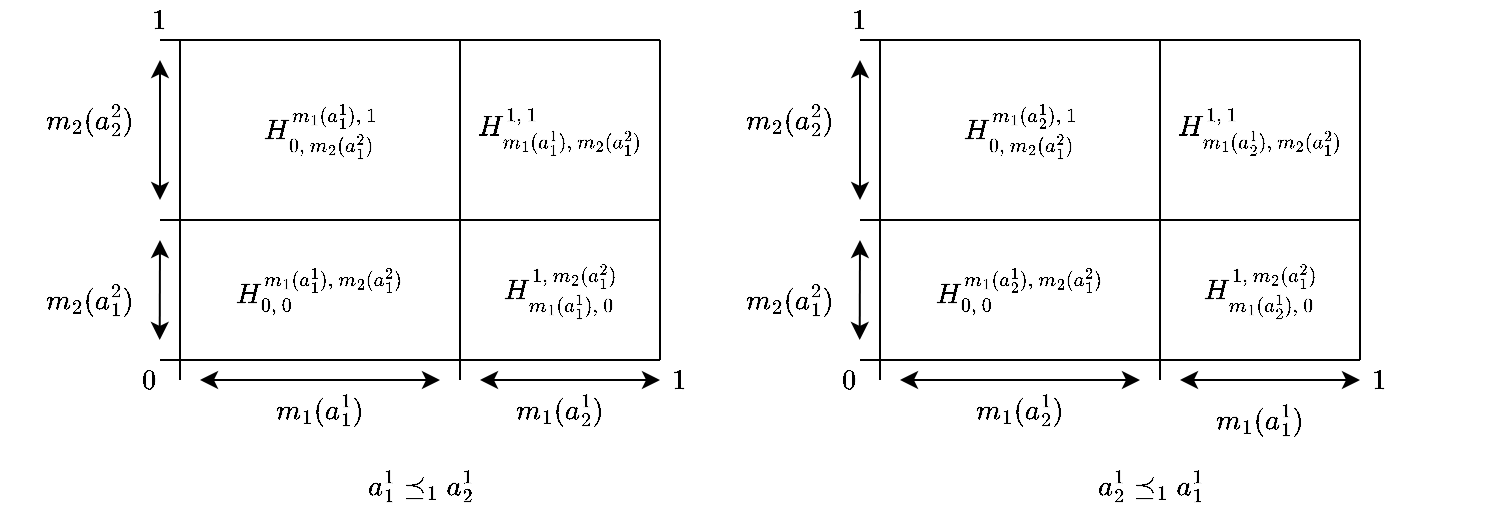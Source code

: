 <mxfile version="24.4.9" type="device">
  <diagram name="Page-1" id="rJA6HgP62_8TyK0lWPbF">
    <mxGraphModel dx="988" dy="542" grid="1" gridSize="10" guides="1" tooltips="1" connect="1" arrows="1" fold="1" page="1" pageScale="1" pageWidth="827" pageHeight="1169" math="1" shadow="0">
      <root>
        <mxCell id="0" />
        <mxCell id="1" parent="0" />
        <mxCell id="2U1mGM0lgGCfURZB-hvH-1" value="" style="endArrow=none;html=1;rounded=0;exitX=1;exitY=1;exitDx=0;exitDy=0;" edge="1" parent="1">
          <mxGeometry width="50" height="50" relative="1" as="geometry">
            <mxPoint x="230" y="400" as="sourcePoint" />
            <mxPoint x="480" y="400" as="targetPoint" />
          </mxGeometry>
        </mxCell>
        <mxCell id="2U1mGM0lgGCfURZB-hvH-2" value="" style="endArrow=none;html=1;rounded=0;" edge="1" parent="1">
          <mxGeometry width="50" height="50" relative="1" as="geometry">
            <mxPoint x="230" y="560" as="sourcePoint" />
            <mxPoint x="480" y="560" as="targetPoint" />
          </mxGeometry>
        </mxCell>
        <mxCell id="2U1mGM0lgGCfURZB-hvH-3" value="" style="endArrow=none;html=1;rounded=0;" edge="1" parent="1">
          <mxGeometry width="50" height="50" relative="1" as="geometry">
            <mxPoint x="240" y="400" as="sourcePoint" />
            <mxPoint x="240" y="570" as="targetPoint" />
          </mxGeometry>
        </mxCell>
        <mxCell id="2U1mGM0lgGCfURZB-hvH-4" value="" style="endArrow=none;html=1;rounded=0;" edge="1" parent="1">
          <mxGeometry width="50" height="50" relative="1" as="geometry">
            <mxPoint x="480" y="400" as="sourcePoint" />
            <mxPoint x="480" y="560" as="targetPoint" />
          </mxGeometry>
        </mxCell>
        <mxCell id="2U1mGM0lgGCfURZB-hvH-5" value="" style="endArrow=none;html=1;rounded=0;" edge="1" parent="1">
          <mxGeometry width="50" height="50" relative="1" as="geometry">
            <mxPoint x="380" y="400" as="sourcePoint" />
            <mxPoint x="380" y="570" as="targetPoint" />
          </mxGeometry>
        </mxCell>
        <mxCell id="2U1mGM0lgGCfURZB-hvH-7" value="" style="endArrow=none;html=1;rounded=0;" edge="1" parent="1">
          <mxGeometry width="50" height="50" relative="1" as="geometry">
            <mxPoint x="230" y="490" as="sourcePoint" />
            <mxPoint x="480" y="490" as="targetPoint" />
          </mxGeometry>
        </mxCell>
        <mxCell id="2U1mGM0lgGCfURZB-hvH-9" value="$$H^{1,~1}_{m_1(a_1^1), ~m_2(a_1^2)}$$" style="text;html=1;align=center;verticalAlign=middle;whiteSpace=wrap;rounded=0;" vertex="1" parent="1">
          <mxGeometry x="390" y="430" width="80" height="30" as="geometry" />
        </mxCell>
        <mxCell id="2U1mGM0lgGCfURZB-hvH-10" value="$$H^{m_1(a_1^1),~ 1}_{0,~m_2(a_1^2)}$$" style="text;html=1;align=center;verticalAlign=middle;whiteSpace=wrap;rounded=0;" vertex="1" parent="1">
          <mxGeometry x="270" y="430" width="80" height="30" as="geometry" />
        </mxCell>
        <mxCell id="2U1mGM0lgGCfURZB-hvH-11" value="$$H^{1,~m_2(a_1^2)}_{m_1(a_1^1),~0}$$" style="text;html=1;align=center;verticalAlign=middle;whiteSpace=wrap;rounded=0;" vertex="1" parent="1">
          <mxGeometry x="390" y="510" width="80" height="30" as="geometry" />
        </mxCell>
        <mxCell id="2U1mGM0lgGCfURZB-hvH-12" value="$$H^{m_1(a_1^1),~m_2(a_1^2)}_{0,~0}$$" style="text;html=1;align=center;verticalAlign=middle;whiteSpace=wrap;rounded=0;" vertex="1" parent="1">
          <mxGeometry x="270" y="510" width="80" height="30" as="geometry" />
        </mxCell>
        <mxCell id="2U1mGM0lgGCfURZB-hvH-17" value="&lt;div&gt;$$1$$&lt;/div&gt;" style="text;html=1;align=center;verticalAlign=middle;whiteSpace=wrap;rounded=0;" vertex="1" parent="1">
          <mxGeometry x="470" y="560" width="40" height="20" as="geometry" />
        </mxCell>
        <mxCell id="2U1mGM0lgGCfURZB-hvH-19" value="&lt;div&gt;$$0$$&lt;/div&gt;" style="text;html=1;align=center;verticalAlign=middle;whiteSpace=wrap;rounded=0;" vertex="1" parent="1">
          <mxGeometry x="210" y="560" width="30" height="20" as="geometry" />
        </mxCell>
        <mxCell id="2U1mGM0lgGCfURZB-hvH-20" value="&lt;div&gt;$$1$$&lt;/div&gt;" style="text;html=1;align=center;verticalAlign=middle;whiteSpace=wrap;rounded=0;" vertex="1" parent="1">
          <mxGeometry x="210" y="380" width="40" height="20" as="geometry" />
        </mxCell>
        <mxCell id="2U1mGM0lgGCfURZB-hvH-21" value="" style="endArrow=classic;startArrow=classic;html=1;rounded=0;" edge="1" parent="1">
          <mxGeometry width="50" height="50" relative="1" as="geometry">
            <mxPoint x="250" y="570" as="sourcePoint" />
            <mxPoint x="370" y="570" as="targetPoint" />
          </mxGeometry>
        </mxCell>
        <mxCell id="2U1mGM0lgGCfURZB-hvH-22" value="&lt;div&gt;$$m_1(a_1^1)$$&lt;/div&gt;" style="text;html=1;align=center;verticalAlign=middle;whiteSpace=wrap;rounded=0;" vertex="1" parent="1">
          <mxGeometry x="295" y="575" width="30" height="20" as="geometry" />
        </mxCell>
        <mxCell id="2U1mGM0lgGCfURZB-hvH-23" value="" style="endArrow=classic;startArrow=classic;html=1;rounded=0;" edge="1" parent="1">
          <mxGeometry width="50" height="50" relative="1" as="geometry">
            <mxPoint x="390" y="570" as="sourcePoint" />
            <mxPoint x="480" y="570" as="targetPoint" />
          </mxGeometry>
        </mxCell>
        <mxCell id="2U1mGM0lgGCfURZB-hvH-24" value="&lt;div&gt;$$m_1(a_2^1)$$&lt;/div&gt;" style="text;html=1;align=center;verticalAlign=middle;whiteSpace=wrap;rounded=0;" vertex="1" parent="1">
          <mxGeometry x="415" y="575" width="30" height="20" as="geometry" />
        </mxCell>
        <mxCell id="2U1mGM0lgGCfURZB-hvH-25" value="" style="endArrow=classic;startArrow=classic;html=1;rounded=0;" edge="1" parent="1">
          <mxGeometry width="50" height="50" relative="1" as="geometry">
            <mxPoint x="230" y="410" as="sourcePoint" />
            <mxPoint x="230" y="480" as="targetPoint" />
          </mxGeometry>
        </mxCell>
        <mxCell id="2U1mGM0lgGCfURZB-hvH-26" value="&lt;div&gt;$$m_2(a_2^2)$$&lt;/div&gt;" style="text;html=1;align=center;verticalAlign=middle;whiteSpace=wrap;rounded=0;" vertex="1" parent="1">
          <mxGeometry x="180" y="430" width="30" height="20" as="geometry" />
        </mxCell>
        <mxCell id="2U1mGM0lgGCfURZB-hvH-27" value="" style="endArrow=classic;startArrow=classic;html=1;rounded=0;" edge="1" parent="1">
          <mxGeometry width="50" height="50" relative="1" as="geometry">
            <mxPoint x="230" y="500" as="sourcePoint" />
            <mxPoint x="229.86" y="550" as="targetPoint" />
          </mxGeometry>
        </mxCell>
        <mxCell id="2U1mGM0lgGCfURZB-hvH-28" value="&lt;div&gt;$$m_2(a_1^2)$$&lt;/div&gt;" style="text;html=1;align=center;verticalAlign=middle;whiteSpace=wrap;rounded=0;" vertex="1" parent="1">
          <mxGeometry x="180" y="520" width="30" height="20" as="geometry" />
        </mxCell>
        <mxCell id="2U1mGM0lgGCfURZB-hvH-29" value="" style="endArrow=none;html=1;rounded=0;exitX=1;exitY=1;exitDx=0;exitDy=0;" edge="1" parent="1">
          <mxGeometry width="50" height="50" relative="1" as="geometry">
            <mxPoint x="580" y="400" as="sourcePoint" />
            <mxPoint x="830" y="400" as="targetPoint" />
          </mxGeometry>
        </mxCell>
        <mxCell id="2U1mGM0lgGCfURZB-hvH-30" value="" style="endArrow=none;html=1;rounded=0;" edge="1" parent="1">
          <mxGeometry width="50" height="50" relative="1" as="geometry">
            <mxPoint x="580" y="560" as="sourcePoint" />
            <mxPoint x="830" y="560" as="targetPoint" />
          </mxGeometry>
        </mxCell>
        <mxCell id="2U1mGM0lgGCfURZB-hvH-31" value="" style="endArrow=none;html=1;rounded=0;" edge="1" parent="1">
          <mxGeometry width="50" height="50" relative="1" as="geometry">
            <mxPoint x="590" y="400" as="sourcePoint" />
            <mxPoint x="590" y="570" as="targetPoint" />
          </mxGeometry>
        </mxCell>
        <mxCell id="2U1mGM0lgGCfURZB-hvH-32" value="" style="endArrow=none;html=1;rounded=0;" edge="1" parent="1">
          <mxGeometry width="50" height="50" relative="1" as="geometry">
            <mxPoint x="830" y="400" as="sourcePoint" />
            <mxPoint x="830" y="560" as="targetPoint" />
          </mxGeometry>
        </mxCell>
        <mxCell id="2U1mGM0lgGCfURZB-hvH-33" value="" style="endArrow=none;html=1;rounded=0;" edge="1" parent="1">
          <mxGeometry width="50" height="50" relative="1" as="geometry">
            <mxPoint x="730" y="400" as="sourcePoint" />
            <mxPoint x="730" y="570" as="targetPoint" />
          </mxGeometry>
        </mxCell>
        <mxCell id="2U1mGM0lgGCfURZB-hvH-34" value="" style="endArrow=none;html=1;rounded=0;" edge="1" parent="1">
          <mxGeometry width="50" height="50" relative="1" as="geometry">
            <mxPoint x="580" y="490" as="sourcePoint" />
            <mxPoint x="830" y="490" as="targetPoint" />
          </mxGeometry>
        </mxCell>
        <mxCell id="2U1mGM0lgGCfURZB-hvH-35" value="$$H^{1,~1}_{m_1(a_2^1), ~m_2(a_1^2)}$$" style="text;html=1;align=center;verticalAlign=middle;whiteSpace=wrap;rounded=0;" vertex="1" parent="1">
          <mxGeometry x="740" y="430" width="80" height="30" as="geometry" />
        </mxCell>
        <mxCell id="2U1mGM0lgGCfURZB-hvH-36" value="$$H^{m_1(a_2^1),~ 1}_{0,~m_2(a_1^2)}$$" style="text;html=1;align=center;verticalAlign=middle;whiteSpace=wrap;rounded=0;" vertex="1" parent="1">
          <mxGeometry x="620" y="430" width="80" height="30" as="geometry" />
        </mxCell>
        <mxCell id="2U1mGM0lgGCfURZB-hvH-37" value="$$H^{1,~m_2(a_1^2)}_{m_1(a_2^1),~0}$$" style="text;html=1;align=center;verticalAlign=middle;whiteSpace=wrap;rounded=0;" vertex="1" parent="1">
          <mxGeometry x="740" y="510" width="80" height="30" as="geometry" />
        </mxCell>
        <mxCell id="2U1mGM0lgGCfURZB-hvH-38" value="$$H^{m_1(a_2^1),~m_2(a_1^2)}_{0,~0}$$" style="text;html=1;align=center;verticalAlign=middle;whiteSpace=wrap;rounded=0;" vertex="1" parent="1">
          <mxGeometry x="620" y="510" width="80" height="30" as="geometry" />
        </mxCell>
        <mxCell id="2U1mGM0lgGCfURZB-hvH-39" value="&lt;div&gt;$$1$$&lt;/div&gt;" style="text;html=1;align=center;verticalAlign=middle;whiteSpace=wrap;rounded=0;" vertex="1" parent="1">
          <mxGeometry x="820" y="560" width="40" height="20" as="geometry" />
        </mxCell>
        <mxCell id="2U1mGM0lgGCfURZB-hvH-40" value="&lt;div&gt;$$0$$&lt;/div&gt;" style="text;html=1;align=center;verticalAlign=middle;whiteSpace=wrap;rounded=0;" vertex="1" parent="1">
          <mxGeometry x="560" y="560" width="30" height="20" as="geometry" />
        </mxCell>
        <mxCell id="2U1mGM0lgGCfURZB-hvH-41" value="&lt;div&gt;$$1$$&lt;/div&gt;" style="text;html=1;align=center;verticalAlign=middle;whiteSpace=wrap;rounded=0;" vertex="1" parent="1">
          <mxGeometry x="560" y="380" width="40" height="20" as="geometry" />
        </mxCell>
        <mxCell id="2U1mGM0lgGCfURZB-hvH-42" value="" style="endArrow=classic;startArrow=classic;html=1;rounded=0;" edge="1" parent="1">
          <mxGeometry width="50" height="50" relative="1" as="geometry">
            <mxPoint x="600" y="570" as="sourcePoint" />
            <mxPoint x="720" y="570" as="targetPoint" />
          </mxGeometry>
        </mxCell>
        <mxCell id="2U1mGM0lgGCfURZB-hvH-43" value="&lt;div&gt;$$m_1(a_1^1)$$&lt;/div&gt;" style="text;html=1;align=center;verticalAlign=middle;whiteSpace=wrap;rounded=0;" vertex="1" parent="1">
          <mxGeometry x="765" y="580" width="30" height="20" as="geometry" />
        </mxCell>
        <mxCell id="2U1mGM0lgGCfURZB-hvH-44" value="" style="endArrow=classic;startArrow=classic;html=1;rounded=0;" edge="1" parent="1">
          <mxGeometry width="50" height="50" relative="1" as="geometry">
            <mxPoint x="740" y="570" as="sourcePoint" />
            <mxPoint x="830" y="570" as="targetPoint" />
          </mxGeometry>
        </mxCell>
        <mxCell id="2U1mGM0lgGCfURZB-hvH-45" value="&lt;div&gt;$$m_1(a_2^1)$$&lt;/div&gt;" style="text;html=1;align=center;verticalAlign=middle;whiteSpace=wrap;rounded=0;" vertex="1" parent="1">
          <mxGeometry x="645" y="575" width="30" height="20" as="geometry" />
        </mxCell>
        <mxCell id="2U1mGM0lgGCfURZB-hvH-46" value="" style="endArrow=classic;startArrow=classic;html=1;rounded=0;" edge="1" parent="1">
          <mxGeometry width="50" height="50" relative="1" as="geometry">
            <mxPoint x="580" y="410" as="sourcePoint" />
            <mxPoint x="580" y="480" as="targetPoint" />
          </mxGeometry>
        </mxCell>
        <mxCell id="2U1mGM0lgGCfURZB-hvH-47" value="&lt;div&gt;$$m_2(a_2^2)$$&lt;/div&gt;" style="text;html=1;align=center;verticalAlign=middle;whiteSpace=wrap;rounded=0;" vertex="1" parent="1">
          <mxGeometry x="530" y="430" width="30" height="20" as="geometry" />
        </mxCell>
        <mxCell id="2U1mGM0lgGCfURZB-hvH-48" value="" style="endArrow=classic;startArrow=classic;html=1;rounded=0;" edge="1" parent="1">
          <mxGeometry width="50" height="50" relative="1" as="geometry">
            <mxPoint x="580" y="500" as="sourcePoint" />
            <mxPoint x="579.86" y="550" as="targetPoint" />
          </mxGeometry>
        </mxCell>
        <mxCell id="2U1mGM0lgGCfURZB-hvH-49" value="&lt;div&gt;$$m_2(a_1^2)$$&lt;/div&gt;" style="text;html=1;align=center;verticalAlign=middle;whiteSpace=wrap;rounded=0;" vertex="1" parent="1">
          <mxGeometry x="530" y="520" width="30" height="20" as="geometry" />
        </mxCell>
        <mxCell id="2U1mGM0lgGCfURZB-hvH-51" value="$$a_1^1\preceq_1a_2^1$$" style="text;html=1;align=center;verticalAlign=middle;resizable=0;points=[];autosize=1;strokeColor=none;fillColor=none;" vertex="1" parent="1">
          <mxGeometry x="275" y="608" width="170" height="30" as="geometry" />
        </mxCell>
        <mxCell id="2U1mGM0lgGCfURZB-hvH-52" value="$$a_2^1\preceq_1a_1^1$$" style="text;html=1;align=center;verticalAlign=middle;resizable=0;points=[];autosize=1;strokeColor=none;fillColor=none;" vertex="1" parent="1">
          <mxGeometry x="640" y="608" width="170" height="30" as="geometry" />
        </mxCell>
      </root>
    </mxGraphModel>
  </diagram>
</mxfile>

